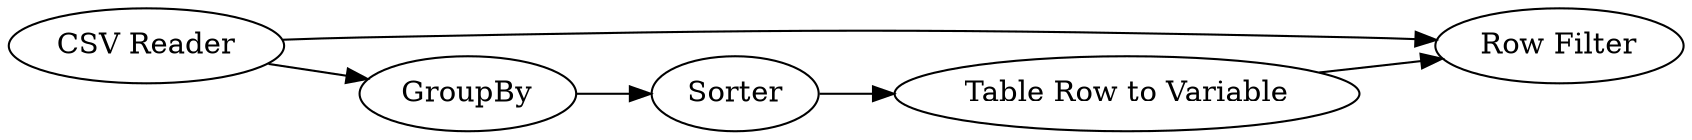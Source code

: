 digraph {
	47 -> 50
	50 -> 49
	17 -> 47
	16 -> 49
	16 -> 17
	16 [label="CSV Reader"]
	50 [label="Table Row to Variable"]
	49 [label="Row Filter"]
	47 [label=Sorter]
	17 [label=GroupBy]
	rankdir=LR
}
